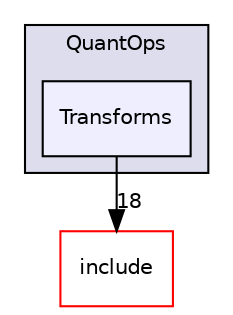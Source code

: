 digraph "lib/Dialect/QuantOps/Transforms" {
  bgcolor=transparent;
  compound=true
  node [ fontsize="10", fontname="Helvetica"];
  edge [ labelfontsize="10", labelfontname="Helvetica"];
  subgraph clusterdir_e90db2f810e832ebfc1db29e124b9224 {
    graph [ bgcolor="#ddddee", pencolor="black", label="QuantOps" fontname="Helvetica", fontsize="10", URL="dir_e90db2f810e832ebfc1db29e124b9224.html"]
  dir_4299c9e50fa32ae275bad9f71a8a2f3e [shape=box, label="Transforms", style="filled", fillcolor="#eeeeff", pencolor="black", URL="dir_4299c9e50fa32ae275bad9f71a8a2f3e.html"];
  }
  dir_d44c64559bbebec7f509842c48db8b23 [shape=box label="include" color="red" URL="dir_d44c64559bbebec7f509842c48db8b23.html"];
  dir_4299c9e50fa32ae275bad9f71a8a2f3e->dir_d44c64559bbebec7f509842c48db8b23 [headlabel="18", labeldistance=1.5 headhref="dir_000091_000000.html"];
}
